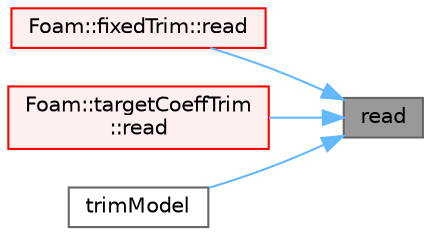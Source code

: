 digraph "read"
{
 // LATEX_PDF_SIZE
  bgcolor="transparent";
  edge [fontname=Helvetica,fontsize=10,labelfontname=Helvetica,labelfontsize=10];
  node [fontname=Helvetica,fontsize=10,shape=box,height=0.2,width=0.4];
  rankdir="RL";
  Node1 [id="Node000001",label="read",height=0.2,width=0.4,color="gray40", fillcolor="grey60", style="filled", fontcolor="black",tooltip=" "];
  Node1 -> Node2 [id="edge1_Node000001_Node000002",dir="back",color="steelblue1",style="solid",tooltip=" "];
  Node2 [id="Node000002",label="Foam::fixedTrim::read",height=0.2,width=0.4,color="red", fillcolor="#FFF0F0", style="filled",URL="$classFoam_1_1fixedTrim.html#a428788b96f9f592ba1fa5b37c25ac749",tooltip=" "];
  Node1 -> Node4 [id="edge2_Node000001_Node000004",dir="back",color="steelblue1",style="solid",tooltip=" "];
  Node4 [id="Node000004",label="Foam::targetCoeffTrim\l::read",height=0.2,width=0.4,color="red", fillcolor="#FFF0F0", style="filled",URL="$classFoam_1_1targetCoeffTrim.html#a428788b96f9f592ba1fa5b37c25ac749",tooltip=" "];
  Node1 -> Node6 [id="edge3_Node000001_Node000006",dir="back",color="steelblue1",style="solid",tooltip=" "];
  Node6 [id="Node000006",label="trimModel",height=0.2,width=0.4,color="grey40", fillcolor="white", style="filled",URL="$classFoam_1_1trimModel.html#a215591fe544e07910bf7fb5e5721360d",tooltip=" "];
}

